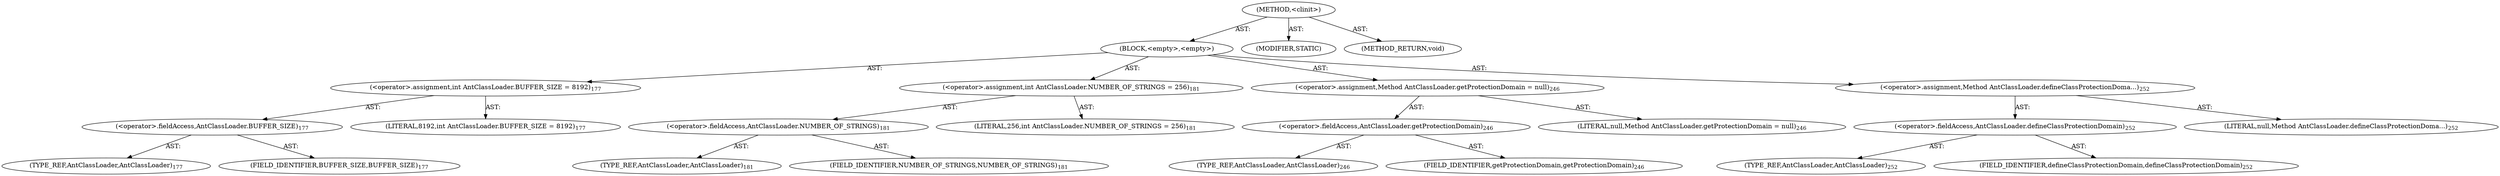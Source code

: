 digraph "&lt;clinit&gt;" {  
"111669149746" [label = <(METHOD,&lt;clinit&gt;)> ]
"25769803949" [label = <(BLOCK,&lt;empty&gt;,&lt;empty&gt;)> ]
"30064771712" [label = <(&lt;operator&gt;.assignment,int AntClassLoader.BUFFER_SIZE = 8192)<SUB>177</SUB>> ]
"30064771713" [label = <(&lt;operator&gt;.fieldAccess,AntClassLoader.BUFFER_SIZE)<SUB>177</SUB>> ]
"180388626457" [label = <(TYPE_REF,AntClassLoader,AntClassLoader)<SUB>177</SUB>> ]
"55834574982" [label = <(FIELD_IDENTIFIER,BUFFER_SIZE,BUFFER_SIZE)<SUB>177</SUB>> ]
"90194313361" [label = <(LITERAL,8192,int AntClassLoader.BUFFER_SIZE = 8192)<SUB>177</SUB>> ]
"30064771714" [label = <(&lt;operator&gt;.assignment,int AntClassLoader.NUMBER_OF_STRINGS = 256)<SUB>181</SUB>> ]
"30064771715" [label = <(&lt;operator&gt;.fieldAccess,AntClassLoader.NUMBER_OF_STRINGS)<SUB>181</SUB>> ]
"180388626458" [label = <(TYPE_REF,AntClassLoader,AntClassLoader)<SUB>181</SUB>> ]
"55834574983" [label = <(FIELD_IDENTIFIER,NUMBER_OF_STRINGS,NUMBER_OF_STRINGS)<SUB>181</SUB>> ]
"90194313362" [label = <(LITERAL,256,int AntClassLoader.NUMBER_OF_STRINGS = 256)<SUB>181</SUB>> ]
"30064771716" [label = <(&lt;operator&gt;.assignment,Method AntClassLoader.getProtectionDomain = null)<SUB>246</SUB>> ]
"30064771717" [label = <(&lt;operator&gt;.fieldAccess,AntClassLoader.getProtectionDomain)<SUB>246</SUB>> ]
"180388626459" [label = <(TYPE_REF,AntClassLoader,AntClassLoader)<SUB>246</SUB>> ]
"55834574984" [label = <(FIELD_IDENTIFIER,getProtectionDomain,getProtectionDomain)<SUB>246</SUB>> ]
"90194313363" [label = <(LITERAL,null,Method AntClassLoader.getProtectionDomain = null)<SUB>246</SUB>> ]
"30064771718" [label = <(&lt;operator&gt;.assignment,Method AntClassLoader.defineClassProtectionDoma...)<SUB>252</SUB>> ]
"30064771719" [label = <(&lt;operator&gt;.fieldAccess,AntClassLoader.defineClassProtectionDomain)<SUB>252</SUB>> ]
"180388626460" [label = <(TYPE_REF,AntClassLoader,AntClassLoader)<SUB>252</SUB>> ]
"55834574985" [label = <(FIELD_IDENTIFIER,defineClassProtectionDomain,defineClassProtectionDomain)<SUB>252</SUB>> ]
"90194313364" [label = <(LITERAL,null,Method AntClassLoader.defineClassProtectionDoma...)<SUB>252</SUB>> ]
"133143986297" [label = <(MODIFIER,STATIC)> ]
"128849018930" [label = <(METHOD_RETURN,void)> ]
  "111669149746" -> "25769803949"  [ label = "AST: "] 
  "111669149746" -> "133143986297"  [ label = "AST: "] 
  "111669149746" -> "128849018930"  [ label = "AST: "] 
  "25769803949" -> "30064771712"  [ label = "AST: "] 
  "25769803949" -> "30064771714"  [ label = "AST: "] 
  "25769803949" -> "30064771716"  [ label = "AST: "] 
  "25769803949" -> "30064771718"  [ label = "AST: "] 
  "30064771712" -> "30064771713"  [ label = "AST: "] 
  "30064771712" -> "90194313361"  [ label = "AST: "] 
  "30064771713" -> "180388626457"  [ label = "AST: "] 
  "30064771713" -> "55834574982"  [ label = "AST: "] 
  "30064771714" -> "30064771715"  [ label = "AST: "] 
  "30064771714" -> "90194313362"  [ label = "AST: "] 
  "30064771715" -> "180388626458"  [ label = "AST: "] 
  "30064771715" -> "55834574983"  [ label = "AST: "] 
  "30064771716" -> "30064771717"  [ label = "AST: "] 
  "30064771716" -> "90194313363"  [ label = "AST: "] 
  "30064771717" -> "180388626459"  [ label = "AST: "] 
  "30064771717" -> "55834574984"  [ label = "AST: "] 
  "30064771718" -> "30064771719"  [ label = "AST: "] 
  "30064771718" -> "90194313364"  [ label = "AST: "] 
  "30064771719" -> "180388626460"  [ label = "AST: "] 
  "30064771719" -> "55834574985"  [ label = "AST: "] 
}
